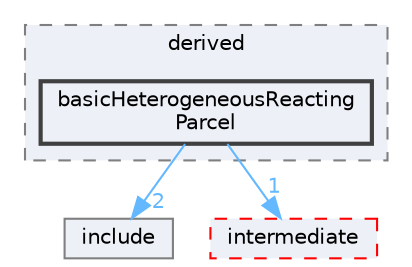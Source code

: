 digraph "src/lagrangian/turbulence/parcels/derived/basicHeterogeneousReactingParcel"
{
 // LATEX_PDF_SIZE
  bgcolor="transparent";
  edge [fontname=Helvetica,fontsize=10,labelfontname=Helvetica,labelfontsize=10];
  node [fontname=Helvetica,fontsize=10,shape=box,height=0.2,width=0.4];
  compound=true
  subgraph clusterdir_2cf64de3012ec3719f94a92ff2c4c98e {
    graph [ bgcolor="#edf0f7", pencolor="grey50", label="derived", fontname=Helvetica,fontsize=10 style="filled,dashed", URL="dir_2cf64de3012ec3719f94a92ff2c4c98e.html",tooltip=""]
  dir_b58f70287a7e0335c499cade5f8f4457 [label="basicHeterogeneousReacting\lParcel", fillcolor="#edf0f7", color="grey25", style="filled,bold", URL="dir_b58f70287a7e0335c499cade5f8f4457.html",tooltip=""];
  }
  dir_4c86786517f583c36f967b917cdc384c [label="include", fillcolor="#edf0f7", color="grey50", style="filled", URL="dir_4c86786517f583c36f967b917cdc384c.html",tooltip=""];
  dir_d3c32a493136c130c1f0d51f4f35c297 [label="intermediate", fillcolor="#edf0f7", color="red", style="filled,dashed", URL="dir_d3c32a493136c130c1f0d51f4f35c297.html",tooltip=""];
  dir_b58f70287a7e0335c499cade5f8f4457->dir_4c86786517f583c36f967b917cdc384c [headlabel="2", labeldistance=1.5 headhref="dir_000225_001803.html" href="dir_000225_001803.html" color="steelblue1" fontcolor="steelblue1"];
  dir_b58f70287a7e0335c499cade5f8f4457->dir_d3c32a493136c130c1f0d51f4f35c297 [headlabel="1", labeldistance=1.5 headhref="dir_000225_001913.html" href="dir_000225_001913.html" color="steelblue1" fontcolor="steelblue1"];
}
